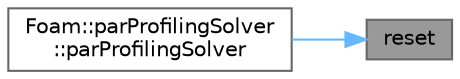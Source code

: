 digraph "reset"
{
 // LATEX_PDF_SIZE
  bgcolor="transparent";
  edge [fontname=Helvetica,fontsize=10,labelfontname=Helvetica,labelfontsize=10];
  node [fontname=Helvetica,fontsize=10,shape=box,height=0.2,width=0.4];
  rankdir="RL";
  Node1 [id="Node000001",label="reset",height=0.2,width=0.4,color="gray40", fillcolor="grey60", style="filled", fontcolor="black",tooltip=" "];
  Node1 -> Node2 [id="edge1_Node000001_Node000002",dir="back",color="steelblue1",style="solid",tooltip=" "];
  Node2 [id="Node000002",label="Foam::parProfilingSolver\l::parProfilingSolver",height=0.2,width=0.4,color="grey40", fillcolor="white", style="filled",URL="$classFoam_1_1parProfilingSolver.html#aefaed9597e9392f56bab70d0db7db329",tooltip=" "];
}
